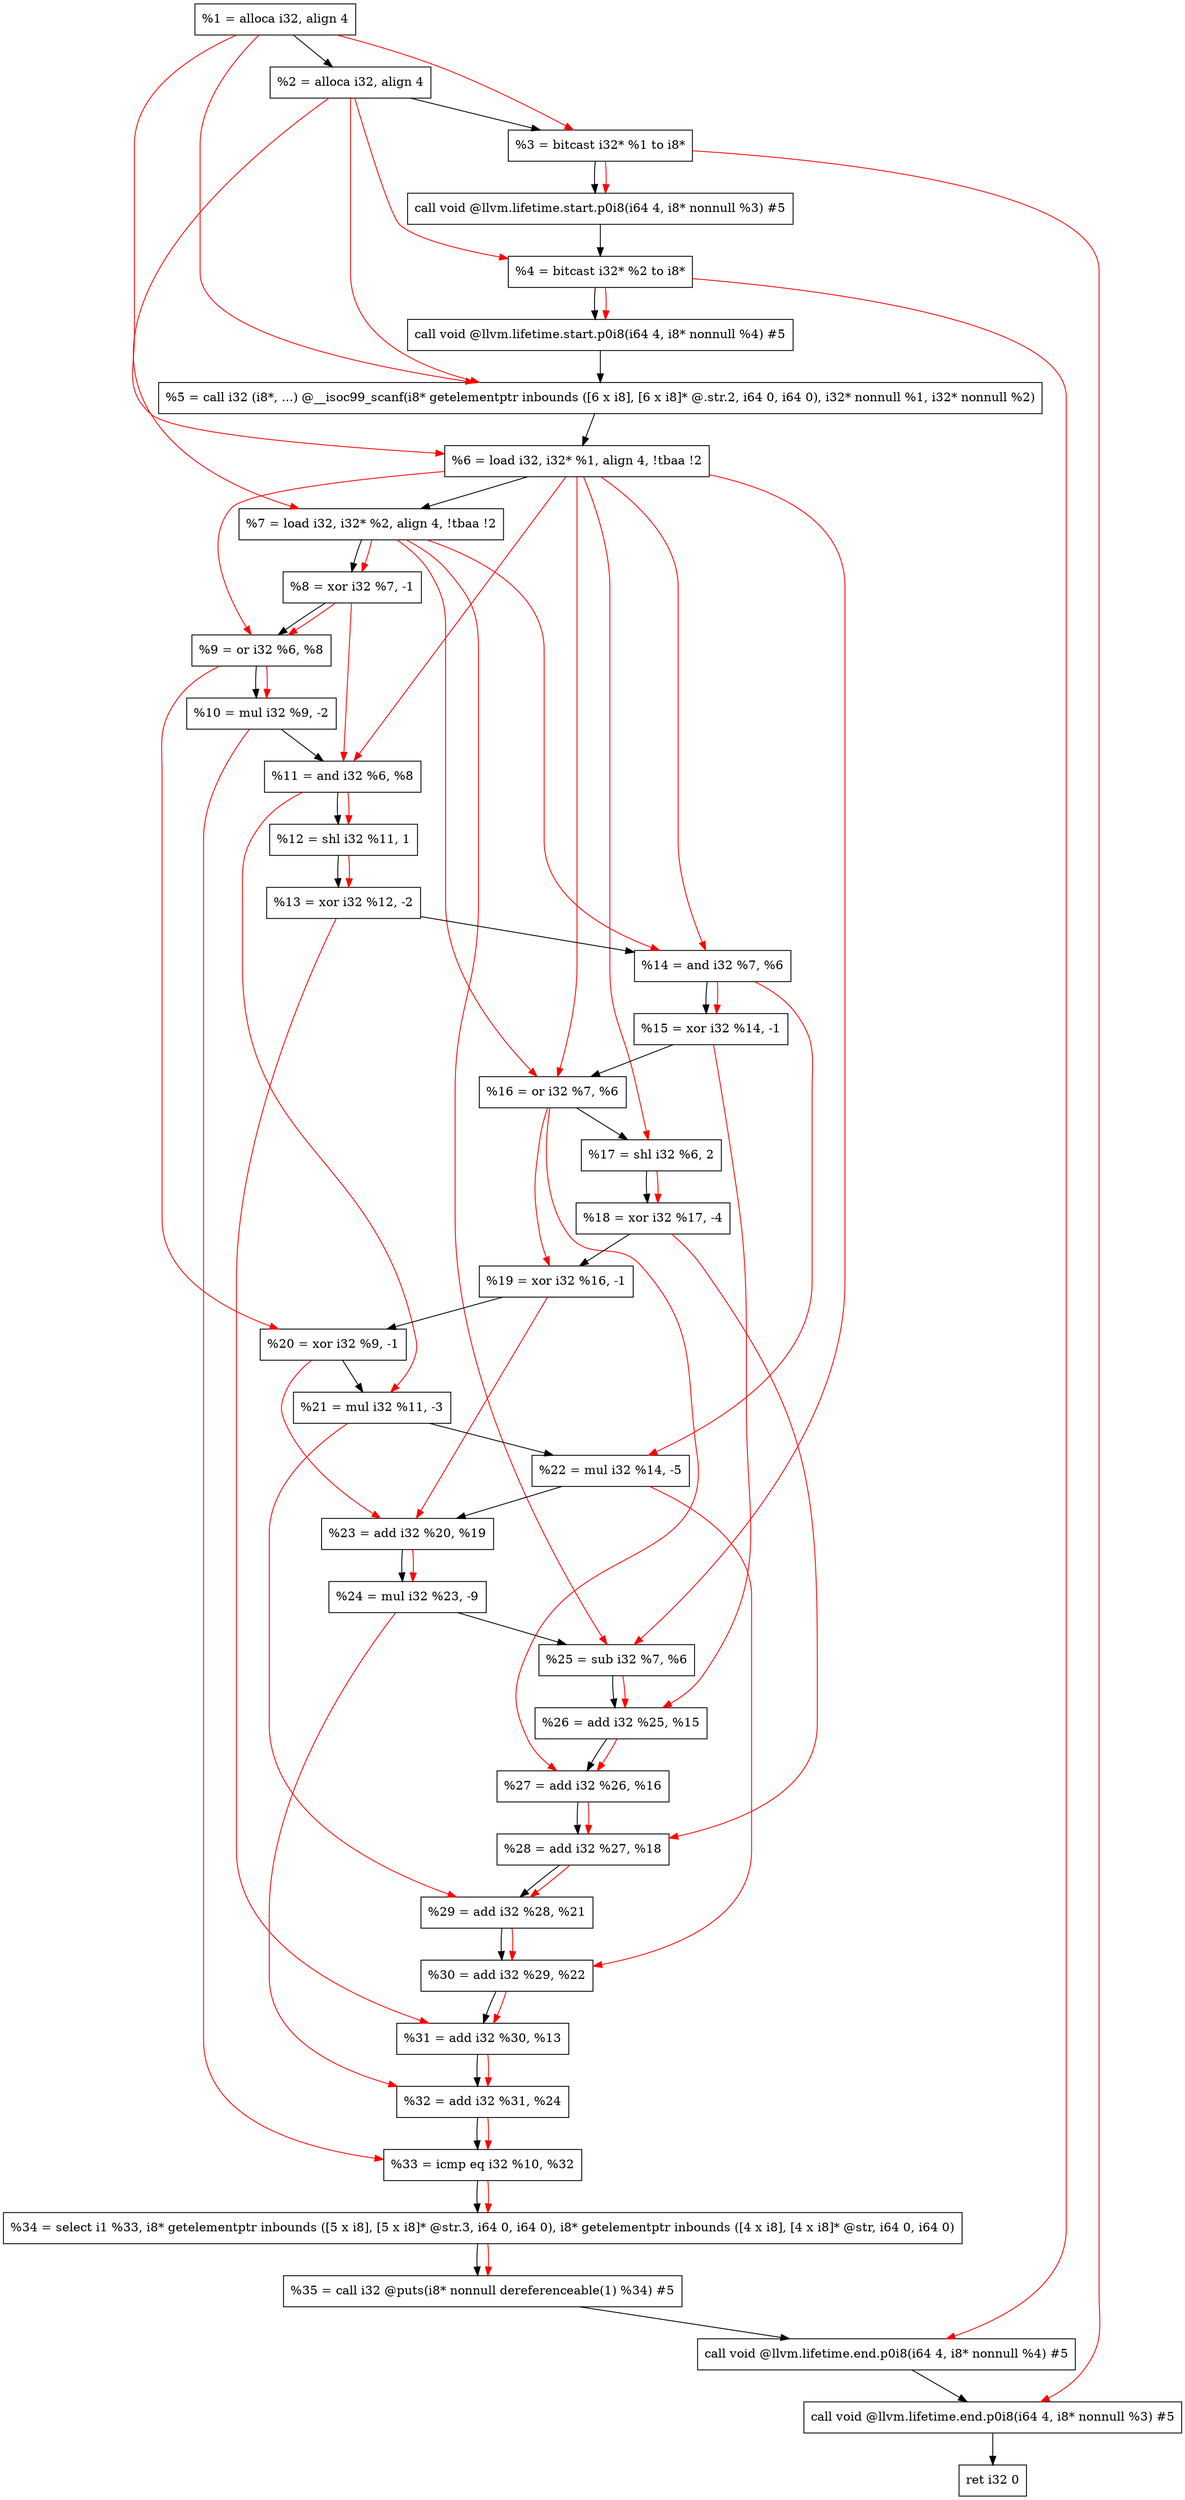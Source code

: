 digraph "DFG for'main' function" {
	Node0xd4eef8[shape=record, label="  %1 = alloca i32, align 4"];
	Node0xd4ef78[shape=record, label="  %2 = alloca i32, align 4"];
	Node0xd4f008[shape=record, label="  %3 = bitcast i32* %1 to i8*"];
	Node0xd4f468[shape=record, label="  call void @llvm.lifetime.start.p0i8(i64 4, i8* nonnull %3) #5"];
	Node0xd4f548[shape=record, label="  %4 = bitcast i32* %2 to i8*"];
	Node0xd4f668[shape=record, label="  call void @llvm.lifetime.start.p0i8(i64 4, i8* nonnull %4) #5"];
	Node0xd4f8a0[shape=record, label="  %5 = call i32 (i8*, ...) @__isoc99_scanf(i8* getelementptr inbounds ([6 x i8], [6 x i8]* @.str.2, i64 0, i64 0), i32* nonnull %1, i32* nonnull %2)"];
	Node0xd4f958[shape=record, label="  %6 = load i32, i32* %1, align 4, !tbaa !2"];
	Node0xd508c8[shape=record, label="  %7 = load i32, i32* %2, align 4, !tbaa !2"];
	Node0xd50f50[shape=record, label="  %8 = xor i32 %7, -1"];
	Node0xd50fc0[shape=record, label="  %9 = or i32 %6, %8"];
	Node0xd51030[shape=record, label="  %10 = mul i32 %9, -2"];
	Node0xd510a0[shape=record, label="  %11 = and i32 %6, %8"];
	Node0xd51110[shape=record, label="  %12 = shl i32 %11, 1"];
	Node0xd51180[shape=record, label="  %13 = xor i32 %12, -2"];
	Node0xd511f0[shape=record, label="  %14 = and i32 %7, %6"];
	Node0xd51260[shape=record, label="  %15 = xor i32 %14, -1"];
	Node0xd512d0[shape=record, label="  %16 = or i32 %7, %6"];
	Node0xd51340[shape=record, label="  %17 = shl i32 %6, 2"];
	Node0xd513b0[shape=record, label="  %18 = xor i32 %17, -4"];
	Node0xd51420[shape=record, label="  %19 = xor i32 %16, -1"];
	Node0xd51490[shape=record, label="  %20 = xor i32 %9, -1"];
	Node0xd51500[shape=record, label="  %21 = mul i32 %11, -3"];
	Node0xd51570[shape=record, label="  %22 = mul i32 %14, -5"];
	Node0xd515e0[shape=record, label="  %23 = add i32 %20, %19"];
	Node0xd51650[shape=record, label="  %24 = mul i32 %23, -9"];
	Node0xd516c0[shape=record, label="  %25 = sub i32 %7, %6"];
	Node0xd51730[shape=record, label="  %26 = add i32 %25, %15"];
	Node0xd517a0[shape=record, label="  %27 = add i32 %26, %16"];
	Node0xd51810[shape=record, label="  %28 = add i32 %27, %18"];
	Node0xd51880[shape=record, label="  %29 = add i32 %28, %21"];
	Node0xd518f0[shape=record, label="  %30 = add i32 %29, %22"];
	Node0xd51960[shape=record, label="  %31 = add i32 %30, %13"];
	Node0xd519d0[shape=record, label="  %32 = add i32 %31, %24"];
	Node0xd51c50[shape=record, label="  %33 = icmp eq i32 %10, %32"];
	Node0xcef9d8[shape=record, label="  %34 = select i1 %33, i8* getelementptr inbounds ([5 x i8], [5 x i8]* @str.3, i64 0, i64 0), i8* getelementptr inbounds ([4 x i8], [4 x i8]* @str, i64 0, i64 0)"];
	Node0xd51ce0[shape=record, label="  %35 = call i32 @puts(i8* nonnull dereferenceable(1) %34) #5"];
	Node0xd51f38[shape=record, label="  call void @llvm.lifetime.end.p0i8(i64 4, i8* nonnull %4) #5"];
	Node0xd52098[shape=record, label="  call void @llvm.lifetime.end.p0i8(i64 4, i8* nonnull %3) #5"];
	Node0xd52158[shape=record, label="  ret i32 0"];
	Node0xd4eef8 -> Node0xd4ef78;
	Node0xd4ef78 -> Node0xd4f008;
	Node0xd4f008 -> Node0xd4f468;
	Node0xd4f468 -> Node0xd4f548;
	Node0xd4f548 -> Node0xd4f668;
	Node0xd4f668 -> Node0xd4f8a0;
	Node0xd4f8a0 -> Node0xd4f958;
	Node0xd4f958 -> Node0xd508c8;
	Node0xd508c8 -> Node0xd50f50;
	Node0xd50f50 -> Node0xd50fc0;
	Node0xd50fc0 -> Node0xd51030;
	Node0xd51030 -> Node0xd510a0;
	Node0xd510a0 -> Node0xd51110;
	Node0xd51110 -> Node0xd51180;
	Node0xd51180 -> Node0xd511f0;
	Node0xd511f0 -> Node0xd51260;
	Node0xd51260 -> Node0xd512d0;
	Node0xd512d0 -> Node0xd51340;
	Node0xd51340 -> Node0xd513b0;
	Node0xd513b0 -> Node0xd51420;
	Node0xd51420 -> Node0xd51490;
	Node0xd51490 -> Node0xd51500;
	Node0xd51500 -> Node0xd51570;
	Node0xd51570 -> Node0xd515e0;
	Node0xd515e0 -> Node0xd51650;
	Node0xd51650 -> Node0xd516c0;
	Node0xd516c0 -> Node0xd51730;
	Node0xd51730 -> Node0xd517a0;
	Node0xd517a0 -> Node0xd51810;
	Node0xd51810 -> Node0xd51880;
	Node0xd51880 -> Node0xd518f0;
	Node0xd518f0 -> Node0xd51960;
	Node0xd51960 -> Node0xd519d0;
	Node0xd519d0 -> Node0xd51c50;
	Node0xd51c50 -> Node0xcef9d8;
	Node0xcef9d8 -> Node0xd51ce0;
	Node0xd51ce0 -> Node0xd51f38;
	Node0xd51f38 -> Node0xd52098;
	Node0xd52098 -> Node0xd52158;
edge [color=red]
	Node0xd4eef8 -> Node0xd4f008;
	Node0xd4f008 -> Node0xd4f468;
	Node0xd4ef78 -> Node0xd4f548;
	Node0xd4f548 -> Node0xd4f668;
	Node0xd4eef8 -> Node0xd4f8a0;
	Node0xd4ef78 -> Node0xd4f8a0;
	Node0xd4eef8 -> Node0xd4f958;
	Node0xd4ef78 -> Node0xd508c8;
	Node0xd508c8 -> Node0xd50f50;
	Node0xd4f958 -> Node0xd50fc0;
	Node0xd50f50 -> Node0xd50fc0;
	Node0xd50fc0 -> Node0xd51030;
	Node0xd4f958 -> Node0xd510a0;
	Node0xd50f50 -> Node0xd510a0;
	Node0xd510a0 -> Node0xd51110;
	Node0xd51110 -> Node0xd51180;
	Node0xd508c8 -> Node0xd511f0;
	Node0xd4f958 -> Node0xd511f0;
	Node0xd511f0 -> Node0xd51260;
	Node0xd508c8 -> Node0xd512d0;
	Node0xd4f958 -> Node0xd512d0;
	Node0xd4f958 -> Node0xd51340;
	Node0xd51340 -> Node0xd513b0;
	Node0xd512d0 -> Node0xd51420;
	Node0xd50fc0 -> Node0xd51490;
	Node0xd510a0 -> Node0xd51500;
	Node0xd511f0 -> Node0xd51570;
	Node0xd51490 -> Node0xd515e0;
	Node0xd51420 -> Node0xd515e0;
	Node0xd515e0 -> Node0xd51650;
	Node0xd508c8 -> Node0xd516c0;
	Node0xd4f958 -> Node0xd516c0;
	Node0xd516c0 -> Node0xd51730;
	Node0xd51260 -> Node0xd51730;
	Node0xd51730 -> Node0xd517a0;
	Node0xd512d0 -> Node0xd517a0;
	Node0xd517a0 -> Node0xd51810;
	Node0xd513b0 -> Node0xd51810;
	Node0xd51810 -> Node0xd51880;
	Node0xd51500 -> Node0xd51880;
	Node0xd51880 -> Node0xd518f0;
	Node0xd51570 -> Node0xd518f0;
	Node0xd518f0 -> Node0xd51960;
	Node0xd51180 -> Node0xd51960;
	Node0xd51960 -> Node0xd519d0;
	Node0xd51650 -> Node0xd519d0;
	Node0xd51030 -> Node0xd51c50;
	Node0xd519d0 -> Node0xd51c50;
	Node0xd51c50 -> Node0xcef9d8;
	Node0xcef9d8 -> Node0xd51ce0;
	Node0xd4f548 -> Node0xd51f38;
	Node0xd4f008 -> Node0xd52098;
}
